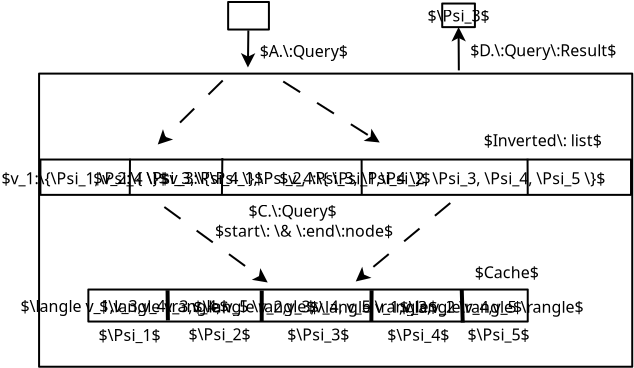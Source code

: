 <?xml version="1.0" encoding="UTF-8"?>
<dia:diagram xmlns:dia="http://www.lysator.liu.se/~alla/dia/">
  <dia:layer name="Background" visible="true" active="true">
    <dia:object type="Standard - Box" version="0" id="O0">
      <dia:attribute name="obj_pos">
        <dia:point val="11.617,11.705"/>
      </dia:attribute>
      <dia:attribute name="obj_bb">
        <dia:rectangle val="11.567,11.655;41.325,26.413"/>
      </dia:attribute>
      <dia:attribute name="elem_corner">
        <dia:point val="11.617,11.705"/>
      </dia:attribute>
      <dia:attribute name="elem_width">
        <dia:real val="29.658"/>
      </dia:attribute>
      <dia:attribute name="elem_height">
        <dia:real val="14.658"/>
      </dia:attribute>
      <dia:attribute name="show_background">
        <dia:boolean val="false"/>
      </dia:attribute>
      <dia:attribute name="corner_radius">
        <dia:real val="1.175e-38"/>
      </dia:attribute>
    </dia:object>
    <dia:object type="Standard - Box" version="0" id="O1">
      <dia:attribute name="obj_pos">
        <dia:point val="14.081,22.5"/>
      </dia:attribute>
      <dia:attribute name="obj_bb">
        <dia:rectangle val="14.031,22.45;36.1,24.152"/>
      </dia:attribute>
      <dia:attribute name="elem_corner">
        <dia:point val="14.081,22.5"/>
      </dia:attribute>
      <dia:attribute name="elem_width">
        <dia:real val="21.969"/>
      </dia:attribute>
      <dia:attribute name="elem_height">
        <dia:real val="1.602"/>
      </dia:attribute>
      <dia:attribute name="show_background">
        <dia:boolean val="false"/>
      </dia:attribute>
      <dia:attribute name="corner_radius">
        <dia:real val="1.175e-38"/>
      </dia:attribute>
    </dia:object>
    <dia:object type="Standard - Text" version="1" id="O2">
      <dia:attribute name="obj_pos">
        <dia:point val="20.087,23.325"/>
      </dia:attribute>
      <dia:attribute name="obj_bb">
        <dia:rectangle val="14.1,22.858;26.075,23.793"/>
      </dia:attribute>
      <dia:attribute name="text">
        <dia:composite type="text">
          <dia:attribute name="string">
            <dia:string>#$\langle v_3,v_4, v_5 \rangle$#</dia:string>
          </dia:attribute>
          <dia:attribute name="font">
            <dia:font family="sans" style="0" name="Helvetica"/>
          </dia:attribute>
          <dia:attribute name="height">
            <dia:real val="1"/>
          </dia:attribute>
          <dia:attribute name="pos">
            <dia:point val="20.087,23.602"/>
          </dia:attribute>
          <dia:attribute name="color">
            <dia:color val="#000000"/>
          </dia:attribute>
          <dia:attribute name="alignment">
            <dia:enum val="1"/>
          </dia:attribute>
        </dia:composite>
      </dia:attribute>
      <dia:attribute name="valign">
        <dia:enum val="2"/>
      </dia:attribute>
    </dia:object>
    <dia:object type="Standard - Box" version="0" id="O3">
      <dia:attribute name="obj_pos">
        <dia:point val="11.684,16"/>
      </dia:attribute>
      <dia:attribute name="obj_bb">
        <dia:rectangle val="11.634,15.95;41.265,17.817"/>
      </dia:attribute>
      <dia:attribute name="elem_corner">
        <dia:point val="11.684,16"/>
      </dia:attribute>
      <dia:attribute name="elem_width">
        <dia:real val="29.531"/>
      </dia:attribute>
      <dia:attribute name="elem_height">
        <dia:real val="1.767"/>
      </dia:attribute>
      <dia:attribute name="show_background">
        <dia:boolean val="false"/>
      </dia:attribute>
      <dia:attribute name="corner_radius">
        <dia:real val="1.175e-38"/>
      </dia:attribute>
    </dia:object>
    <dia:object type="Standard - Text" version="1" id="O4">
      <dia:attribute name="obj_pos">
        <dia:point val="15.887,23.312"/>
      </dia:attribute>
      <dia:attribute name="obj_bb">
        <dia:rectangle val="10.155,22.845;21.62,23.78"/>
      </dia:attribute>
      <dia:attribute name="text">
        <dia:composite type="text">
          <dia:attribute name="string">
            <dia:string>#$\langle v_1,v_3,v_4\rangle$#</dia:string>
          </dia:attribute>
          <dia:attribute name="font">
            <dia:font family="sans" style="0" name="Helvetica"/>
          </dia:attribute>
          <dia:attribute name="height">
            <dia:real val="1"/>
          </dia:attribute>
          <dia:attribute name="pos">
            <dia:point val="15.887,23.59"/>
          </dia:attribute>
          <dia:attribute name="color">
            <dia:color val="#000000"/>
          </dia:attribute>
          <dia:attribute name="alignment">
            <dia:enum val="1"/>
          </dia:attribute>
        </dia:composite>
      </dia:attribute>
      <dia:attribute name="valign">
        <dia:enum val="2"/>
      </dia:attribute>
    </dia:object>
    <dia:object type="Standard - Line" version="0" id="O5">
      <dia:attribute name="obj_pos">
        <dia:point val="18.042,22.538"/>
      </dia:attribute>
      <dia:attribute name="obj_bb">
        <dia:rectangle val="17.941,22.436;18.159,24.147"/>
      </dia:attribute>
      <dia:attribute name="conn_endpoints">
        <dia:point val="18.042,22.538"/>
        <dia:point val="18.058,24.046"/>
      </dia:attribute>
      <dia:attribute name="numcp">
        <dia:int val="1"/>
      </dia:attribute>
      <dia:attribute name="line_width">
        <dia:real val="0.2"/>
      </dia:attribute>
    </dia:object>
    <dia:object type="Standard - Line" version="0" id="O6">
      <dia:attribute name="obj_pos">
        <dia:point val="22.75,22.55"/>
      </dia:attribute>
      <dia:attribute name="obj_bb">
        <dia:rectangle val="22.648,22.45;22.85,24.209"/>
      </dia:attribute>
      <dia:attribute name="conn_endpoints">
        <dia:point val="22.75,22.55"/>
        <dia:point val="22.748,24.109"/>
      </dia:attribute>
      <dia:attribute name="numcp">
        <dia:int val="1"/>
      </dia:attribute>
      <dia:attribute name="line_width">
        <dia:real val="0.2"/>
      </dia:attribute>
    </dia:object>
    <dia:object type="Standard - Line" version="0" id="O7">
      <dia:attribute name="obj_pos">
        <dia:point val="28.242,22.538"/>
      </dia:attribute>
      <dia:attribute name="obj_bb">
        <dia:rectangle val="28.131,22.437;28.343,24.203"/>
      </dia:attribute>
      <dia:attribute name="conn_endpoints">
        <dia:point val="28.242,22.538"/>
        <dia:point val="28.231,24.103"/>
      </dia:attribute>
      <dia:attribute name="numcp">
        <dia:int val="1"/>
      </dia:attribute>
      <dia:attribute name="line_width">
        <dia:real val="0.2"/>
      </dia:attribute>
    </dia:object>
    <dia:object type="Standard - Line" version="0" id="O8">
      <dia:attribute name="obj_pos">
        <dia:point val="32.75,22.5"/>
      </dia:attribute>
      <dia:attribute name="obj_bb">
        <dia:rectangle val="32.647,22.397;32.903,24.256"/>
      </dia:attribute>
      <dia:attribute name="conn_endpoints">
        <dia:point val="32.75,22.5"/>
        <dia:point val="32.8,24.153"/>
      </dia:attribute>
      <dia:attribute name="numcp">
        <dia:int val="1"/>
      </dia:attribute>
      <dia:attribute name="line_width">
        <dia:real val="0.2"/>
      </dia:attribute>
    </dia:object>
    <dia:object type="Standard - Text" version="1" id="O9">
      <dia:attribute name="obj_pos">
        <dia:point val="16.134,24.76"/>
      </dia:attribute>
      <dia:attribute name="obj_bb">
        <dia:rectangle val="14.48,24.292;17.787,25.227"/>
      </dia:attribute>
      <dia:attribute name="text">
        <dia:composite type="text">
          <dia:attribute name="string">
            <dia:string>#$\Psi_1$#</dia:string>
          </dia:attribute>
          <dia:attribute name="font">
            <dia:font family="sans" style="0" name="Helvetica"/>
          </dia:attribute>
          <dia:attribute name="height">
            <dia:real val="1"/>
          </dia:attribute>
          <dia:attribute name="pos">
            <dia:point val="16.134,25.037"/>
          </dia:attribute>
          <dia:attribute name="color">
            <dia:color val="#000000"/>
          </dia:attribute>
          <dia:attribute name="alignment">
            <dia:enum val="1"/>
          </dia:attribute>
        </dia:composite>
      </dia:attribute>
      <dia:attribute name="valign">
        <dia:enum val="2"/>
      </dia:attribute>
    </dia:object>
    <dia:object type="Standard - Line" version="0" id="O10">
      <dia:attribute name="obj_pos">
        <dia:point val="16.163,15.963"/>
      </dia:attribute>
      <dia:attribute name="obj_bb">
        <dia:rectangle val="16.1,15.912;16.213,17.775"/>
      </dia:attribute>
      <dia:attribute name="conn_endpoints">
        <dia:point val="16.163,15.963"/>
        <dia:point val="16.151,17.725"/>
      </dia:attribute>
      <dia:attribute name="numcp">
        <dia:int val="1"/>
      </dia:attribute>
    </dia:object>
    <dia:object type="Standard - Line" version="0" id="O11">
      <dia:attribute name="obj_pos">
        <dia:point val="20.781,15.931"/>
      </dia:attribute>
      <dia:attribute name="obj_bb">
        <dia:rectangle val="20.708,15.881;20.831,17.813"/>
      </dia:attribute>
      <dia:attribute name="conn_endpoints">
        <dia:point val="20.781,15.931"/>
        <dia:point val="20.759,17.762"/>
      </dia:attribute>
      <dia:attribute name="numcp">
        <dia:int val="1"/>
      </dia:attribute>
    </dia:object>
    <dia:object type="Standard - Line" version="0" id="O12">
      <dia:attribute name="obj_pos">
        <dia:point val="27.744,16.006"/>
      </dia:attribute>
      <dia:attribute name="obj_bb">
        <dia:rectangle val="27.694,15.956;27.8,17.775"/>
      </dia:attribute>
      <dia:attribute name="conn_endpoints">
        <dia:point val="27.744,16.006"/>
        <dia:point val="27.75,17.725"/>
      </dia:attribute>
      <dia:attribute name="numcp">
        <dia:int val="1"/>
      </dia:attribute>
    </dia:object>
    <dia:object type="Standard - Line" version="0" id="O13">
      <dia:attribute name="obj_pos">
        <dia:point val="36.041,15.962"/>
      </dia:attribute>
      <dia:attribute name="obj_bb">
        <dia:rectangle val="35.991,15.911;36.1,17.825"/>
      </dia:attribute>
      <dia:attribute name="conn_endpoints">
        <dia:point val="36.041,15.962"/>
        <dia:point val="36.05,17.775"/>
      </dia:attribute>
      <dia:attribute name="numcp">
        <dia:int val="1"/>
      </dia:attribute>
    </dia:object>
    <dia:object type="Standard - Text" version="1" id="O14">
      <dia:attribute name="obj_pos">
        <dia:point val="13.887,16.925"/>
      </dia:attribute>
      <dia:attribute name="obj_bb">
        <dia:rectangle val="9.229,16.457;18.546,17.392"/>
      </dia:attribute>
      <dia:attribute name="text">
        <dia:composite type="text">
          <dia:attribute name="string">
            <dia:string>#$v_1:\{\Psi_1,\Psi_4 \}$#</dia:string>
          </dia:attribute>
          <dia:attribute name="font">
            <dia:font family="sans" style="0" name="Helvetica"/>
          </dia:attribute>
          <dia:attribute name="height">
            <dia:real val="1"/>
          </dia:attribute>
          <dia:attribute name="pos">
            <dia:point val="13.887,17.203"/>
          </dia:attribute>
          <dia:attribute name="color">
            <dia:color val="#000000"/>
          </dia:attribute>
          <dia:attribute name="alignment">
            <dia:enum val="1"/>
          </dia:attribute>
        </dia:composite>
      </dia:attribute>
      <dia:attribute name="valign">
        <dia:enum val="2"/>
      </dia:attribute>
    </dia:object>
    <dia:object type="Standard - Line" version="0" id="O15">
      <dia:attribute name="obj_pos">
        <dia:point val="23.824,12.1"/>
      </dia:attribute>
      <dia:attribute name="obj_bb">
        <dia:rectangle val="23.755,12.031;28.744,15.219"/>
      </dia:attribute>
      <dia:attribute name="conn_endpoints">
        <dia:point val="23.824,12.1"/>
        <dia:point val="28.65,15.15"/>
      </dia:attribute>
      <dia:attribute name="numcp">
        <dia:int val="1"/>
      </dia:attribute>
      <dia:attribute name="line_style">
        <dia:enum val="1"/>
      </dia:attribute>
      <dia:attribute name="end_arrow">
        <dia:enum val="22"/>
      </dia:attribute>
      <dia:attribute name="end_arrow_length">
        <dia:real val="0.5"/>
      </dia:attribute>
      <dia:attribute name="end_arrow_width">
        <dia:real val="0.5"/>
      </dia:attribute>
    </dia:object>
    <dia:object type="Standard - Line" version="0" id="O16">
      <dia:attribute name="obj_pos">
        <dia:point val="32.178,18.175"/>
      </dia:attribute>
      <dia:attribute name="obj_bb">
        <dia:rectangle val="27.363,18.105;32.248,22.171"/>
      </dia:attribute>
      <dia:attribute name="conn_endpoints">
        <dia:point val="32.178,18.175"/>
        <dia:point val="27.449,22.1"/>
      </dia:attribute>
      <dia:attribute name="numcp">
        <dia:int val="1"/>
      </dia:attribute>
      <dia:attribute name="line_style">
        <dia:enum val="1"/>
      </dia:attribute>
      <dia:attribute name="end_arrow">
        <dia:enum val="22"/>
      </dia:attribute>
      <dia:attribute name="end_arrow_length">
        <dia:real val="0.5"/>
      </dia:attribute>
      <dia:attribute name="end_arrow_width">
        <dia:real val="0.5"/>
      </dia:attribute>
    </dia:object>
    <dia:object type="Standard - Line" version="0" id="O17">
      <dia:attribute name="obj_pos">
        <dia:point val="17.88,18.375"/>
      </dia:attribute>
      <dia:attribute name="obj_bb">
        <dia:rectangle val="17.81,18.305;23.139,22.22"/>
      </dia:attribute>
      <dia:attribute name="conn_endpoints">
        <dia:point val="17.88,18.375"/>
        <dia:point val="23.049,22.15"/>
      </dia:attribute>
      <dia:attribute name="numcp">
        <dia:int val="1"/>
      </dia:attribute>
      <dia:attribute name="line_style">
        <dia:enum val="1"/>
      </dia:attribute>
      <dia:attribute name="end_arrow">
        <dia:enum val="22"/>
      </dia:attribute>
      <dia:attribute name="end_arrow_length">
        <dia:real val="0.5"/>
      </dia:attribute>
      <dia:attribute name="end_arrow_width">
        <dia:real val="0.5"/>
      </dia:attribute>
    </dia:object>
    <dia:object type="Standard - Text" version="1" id="O18">
      <dia:attribute name="obj_pos">
        <dia:point val="33.178,10.838"/>
      </dia:attribute>
      <dia:attribute name="obj_bb">
        <dia:rectangle val="33.178,10.094;41.053,11.028"/>
      </dia:attribute>
      <dia:attribute name="text">
        <dia:composite type="text">
          <dia:attribute name="string">
            <dia:string>#$D.\:Query\:Result$#</dia:string>
          </dia:attribute>
          <dia:attribute name="font">
            <dia:font family="sans" style="0" name="Helvetica"/>
          </dia:attribute>
          <dia:attribute name="height">
            <dia:real val="1"/>
          </dia:attribute>
          <dia:attribute name="pos">
            <dia:point val="33.178,10.838"/>
          </dia:attribute>
          <dia:attribute name="color">
            <dia:color val="#000000"/>
          </dia:attribute>
          <dia:attribute name="alignment">
            <dia:enum val="0"/>
          </dia:attribute>
        </dia:composite>
      </dia:attribute>
      <dia:attribute name="valign">
        <dia:enum val="3"/>
      </dia:attribute>
    </dia:object>
    <dia:object type="Standard - Box" version="0" id="O19">
      <dia:attribute name="obj_pos">
        <dia:point val="31.774,8.2"/>
      </dia:attribute>
      <dia:attribute name="obj_bb">
        <dia:rectangle val="31.724,8.15;33.459,9.43"/>
      </dia:attribute>
      <dia:attribute name="elem_corner">
        <dia:point val="31.774,8.2"/>
      </dia:attribute>
      <dia:attribute name="elem_width">
        <dia:real val="1.635"/>
      </dia:attribute>
      <dia:attribute name="elem_height">
        <dia:real val="1.18"/>
      </dia:attribute>
      <dia:attribute name="show_background">
        <dia:boolean val="false"/>
      </dia:attribute>
      <dia:attribute name="corner_radius">
        <dia:real val="1.175e-38"/>
      </dia:attribute>
    </dia:object>
    <dia:object type="Standard - Text" version="1" id="O20">
      <dia:attribute name="obj_pos">
        <dia:point val="32.592,8.79"/>
      </dia:attribute>
      <dia:attribute name="obj_bb">
        <dia:rectangle val="30.938,8.322;34.246,9.257"/>
      </dia:attribute>
      <dia:attribute name="text">
        <dia:composite type="text">
          <dia:attribute name="string">
            <dia:string>#$\Psi_3$#</dia:string>
          </dia:attribute>
          <dia:attribute name="font">
            <dia:font family="sans" style="0" name="Helvetica"/>
          </dia:attribute>
          <dia:attribute name="height">
            <dia:real val="1"/>
          </dia:attribute>
          <dia:attribute name="pos">
            <dia:point val="32.592,9.067"/>
          </dia:attribute>
          <dia:attribute name="color">
            <dia:color val="#000000"/>
          </dia:attribute>
          <dia:attribute name="alignment">
            <dia:enum val="1"/>
          </dia:attribute>
        </dia:composite>
      </dia:attribute>
      <dia:attribute name="valign">
        <dia:enum val="2"/>
      </dia:attribute>
      <dia:connections>
        <dia:connection handle="0" to="O19" connection="8"/>
      </dia:connections>
    </dia:object>
    <dia:object type="Standard - Line" version="0" id="O21">
      <dia:attribute name="obj_pos">
        <dia:point val="32.592,9.38"/>
      </dia:attribute>
      <dia:attribute name="obj_bb">
        <dia:rectangle val="32.234,9.329;32.958,11.595"/>
      </dia:attribute>
      <dia:attribute name="conn_endpoints">
        <dia:point val="32.592,9.38"/>
        <dia:point val="32.605,11.545"/>
      </dia:attribute>
      <dia:attribute name="numcp">
        <dia:int val="1"/>
      </dia:attribute>
      <dia:attribute name="start_arrow">
        <dia:enum val="22"/>
      </dia:attribute>
      <dia:attribute name="start_arrow_length">
        <dia:real val="0.5"/>
      </dia:attribute>
      <dia:attribute name="start_arrow_width">
        <dia:real val="0.5"/>
      </dia:attribute>
      <dia:connections>
        <dia:connection handle="0" to="O19" connection="6"/>
      </dia:connections>
    </dia:object>
    <dia:object type="Standard - Text" version="1" id="O22">
      <dia:attribute name="obj_pos">
        <dia:point val="18.577,16.913"/>
      </dia:attribute>
      <dia:attribute name="obj_bb">
        <dia:rectangle val="13.791,16.445;23.364,17.38"/>
      </dia:attribute>
      <dia:attribute name="text">
        <dia:composite type="text">
          <dia:attribute name="string">
            <dia:string>#$v_2:\{ \Psi_3,\Psi_4 \}$#</dia:string>
          </dia:attribute>
          <dia:attribute name="font">
            <dia:font family="sans" style="0" name="Helvetica"/>
          </dia:attribute>
          <dia:attribute name="height">
            <dia:real val="1"/>
          </dia:attribute>
          <dia:attribute name="pos">
            <dia:point val="18.577,17.19"/>
          </dia:attribute>
          <dia:attribute name="color">
            <dia:color val="#000000"/>
          </dia:attribute>
          <dia:attribute name="alignment">
            <dia:enum val="1"/>
          </dia:attribute>
        </dia:composite>
      </dia:attribute>
      <dia:attribute name="valign">
        <dia:enum val="2"/>
      </dia:attribute>
    </dia:object>
    <dia:object type="Standard - Text" version="1" id="O23">
      <dia:attribute name="obj_pos">
        <dia:point val="24.44,16.913"/>
      </dia:attribute>
      <dia:attribute name="obj_bb">
        <dia:rectangle val="16.984,16.445;31.896,17.38"/>
      </dia:attribute>
      <dia:attribute name="text">
        <dia:composite type="text">
          <dia:attribute name="string">
            <dia:string>#$v_3:\{\Psi_1,\Psi_2, \Psi_3, \Psi_4 \}$#</dia:string>
          </dia:attribute>
          <dia:attribute name="font">
            <dia:font family="sans" style="0" name="Helvetica"/>
          </dia:attribute>
          <dia:attribute name="height">
            <dia:real val="1"/>
          </dia:attribute>
          <dia:attribute name="pos">
            <dia:point val="24.44,17.19"/>
          </dia:attribute>
          <dia:attribute name="color">
            <dia:color val="#000000"/>
          </dia:attribute>
          <dia:attribute name="alignment">
            <dia:enum val="1"/>
          </dia:attribute>
        </dia:composite>
      </dia:attribute>
      <dia:attribute name="valign">
        <dia:enum val="2"/>
      </dia:attribute>
    </dia:object>
    <dia:object type="Standard - Text" version="1" id="O24">
      <dia:attribute name="obj_pos">
        <dia:point val="31.77,16.931"/>
      </dia:attribute>
      <dia:attribute name="obj_bb">
        <dia:rectangle val="22.787,16.464;40.752,17.399"/>
      </dia:attribute>
      <dia:attribute name="text">
        <dia:composite type="text">
          <dia:attribute name="string">
            <dia:string>#$v_4:\{ \Psi_1,\Psi_2, \Psi_3, \Psi_4, \Psi_5 \}$#</dia:string>
          </dia:attribute>
          <dia:attribute name="font">
            <dia:font family="sans" style="0" name="Helvetica"/>
          </dia:attribute>
          <dia:attribute name="height">
            <dia:real val="1"/>
          </dia:attribute>
          <dia:attribute name="pos">
            <dia:point val="31.77,17.209"/>
          </dia:attribute>
          <dia:attribute name="color">
            <dia:color val="#000000"/>
          </dia:attribute>
          <dia:attribute name="alignment">
            <dia:enum val="1"/>
          </dia:attribute>
        </dia:composite>
      </dia:attribute>
      <dia:attribute name="valign">
        <dia:enum val="2"/>
      </dia:attribute>
    </dia:object>
    <dia:object type="Standard - Line" version="0" id="O25">
      <dia:attribute name="obj_pos">
        <dia:point val="20.799,12.05"/>
      </dia:attribute>
      <dia:attribute name="obj_bb">
        <dia:rectangle val="17.47,11.979;20.87,15.329"/>
      </dia:attribute>
      <dia:attribute name="conn_endpoints">
        <dia:point val="20.799,12.05"/>
        <dia:point val="17.55,15.25"/>
      </dia:attribute>
      <dia:attribute name="numcp">
        <dia:int val="1"/>
      </dia:attribute>
      <dia:attribute name="line_style">
        <dia:enum val="1"/>
      </dia:attribute>
      <dia:attribute name="end_arrow">
        <dia:enum val="22"/>
      </dia:attribute>
      <dia:attribute name="end_arrow_length">
        <dia:real val="0.5"/>
      </dia:attribute>
      <dia:attribute name="end_arrow_width">
        <dia:real val="0.5"/>
      </dia:attribute>
    </dia:object>
    <dia:object type="Standard - Text" version="1" id="O26">
      <dia:attribute name="obj_pos">
        <dia:point val="30.463,23.356"/>
      </dia:attribute>
      <dia:attribute name="obj_bb">
        <dia:rectangle val="24.604,22.889;36.324,23.824"/>
      </dia:attribute>
      <dia:attribute name="text">
        <dia:composite type="text">
          <dia:attribute name="string">
            <dia:string>#$\langle v_1,v_3,v_2 \rangle$#</dia:string>
          </dia:attribute>
          <dia:attribute name="font">
            <dia:font family="sans" style="0" name="Helvetica"/>
          </dia:attribute>
          <dia:attribute name="height">
            <dia:real val="1"/>
          </dia:attribute>
          <dia:attribute name="pos">
            <dia:point val="30.463,23.634"/>
          </dia:attribute>
          <dia:attribute name="color">
            <dia:color val="#000000"/>
          </dia:attribute>
          <dia:attribute name="alignment">
            <dia:enum val="1"/>
          </dia:attribute>
        </dia:composite>
      </dia:attribute>
      <dia:attribute name="valign">
        <dia:enum val="2"/>
      </dia:attribute>
    </dia:object>
    <dia:object type="Standard - Text" version="1" id="O27">
      <dia:attribute name="obj_pos">
        <dia:point val="25.437,23.337"/>
      </dia:attribute>
      <dia:attribute name="obj_bb">
        <dia:rectangle val="18.631,22.87;32.243,23.805"/>
      </dia:attribute>
      <dia:attribute name="text">
        <dia:composite type="text">
          <dia:attribute name="string">
            <dia:string>#$\langle v_2,v_3,v_4, v_5 \rangle$#</dia:string>
          </dia:attribute>
          <dia:attribute name="font">
            <dia:font family="sans" style="0" name="Helvetica"/>
          </dia:attribute>
          <dia:attribute name="height">
            <dia:real val="1"/>
          </dia:attribute>
          <dia:attribute name="pos">
            <dia:point val="25.437,23.615"/>
          </dia:attribute>
          <dia:attribute name="color">
            <dia:color val="#000000"/>
          </dia:attribute>
          <dia:attribute name="alignment">
            <dia:enum val="1"/>
          </dia:attribute>
        </dia:composite>
      </dia:attribute>
      <dia:attribute name="valign">
        <dia:enum val="2"/>
      </dia:attribute>
    </dia:object>
    <dia:object type="Standard - Text" version="1" id="O28">
      <dia:attribute name="obj_pos">
        <dia:point val="34.239,23.356"/>
      </dia:attribute>
      <dia:attribute name="obj_bb">
        <dia:rectangle val="29.197,22.889;39.28,23.824"/>
      </dia:attribute>
      <dia:attribute name="text">
        <dia:composite type="text">
          <dia:attribute name="string">
            <dia:string>#$\langle v_4,v_5 \rangle$#</dia:string>
          </dia:attribute>
          <dia:attribute name="font">
            <dia:font family="sans" style="0" name="Helvetica"/>
          </dia:attribute>
          <dia:attribute name="height">
            <dia:real val="1"/>
          </dia:attribute>
          <dia:attribute name="pos">
            <dia:point val="34.239,23.634"/>
          </dia:attribute>
          <dia:attribute name="color">
            <dia:color val="#000000"/>
          </dia:attribute>
          <dia:attribute name="alignment">
            <dia:enum val="1"/>
          </dia:attribute>
        </dia:composite>
      </dia:attribute>
      <dia:attribute name="valign">
        <dia:enum val="2"/>
      </dia:attribute>
    </dia:object>
    <dia:object type="Standard - Text" version="1" id="O29">
      <dia:attribute name="obj_pos">
        <dia:point val="20.635,24.731"/>
      </dia:attribute>
      <dia:attribute name="obj_bb">
        <dia:rectangle val="18.981,24.264;22.288,25.199"/>
      </dia:attribute>
      <dia:attribute name="text">
        <dia:composite type="text">
          <dia:attribute name="string">
            <dia:string>#$\Psi_2$#</dia:string>
          </dia:attribute>
          <dia:attribute name="font">
            <dia:font family="sans" style="0" name="Helvetica"/>
          </dia:attribute>
          <dia:attribute name="height">
            <dia:real val="1"/>
          </dia:attribute>
          <dia:attribute name="pos">
            <dia:point val="20.635,25.009"/>
          </dia:attribute>
          <dia:attribute name="color">
            <dia:color val="#000000"/>
          </dia:attribute>
          <dia:attribute name="alignment">
            <dia:enum val="1"/>
          </dia:attribute>
        </dia:composite>
      </dia:attribute>
      <dia:attribute name="valign">
        <dia:enum val="2"/>
      </dia:attribute>
    </dia:object>
    <dia:object type="Standard - Text" version="1" id="O30">
      <dia:attribute name="obj_pos">
        <dia:point val="30.573,24.756"/>
      </dia:attribute>
      <dia:attribute name="obj_bb">
        <dia:rectangle val="28.92,24.289;32.227,25.224"/>
      </dia:attribute>
      <dia:attribute name="text">
        <dia:composite type="text">
          <dia:attribute name="string">
            <dia:string>#$\Psi_4$#</dia:string>
          </dia:attribute>
          <dia:attribute name="font">
            <dia:font family="sans" style="0" name="Helvetica"/>
          </dia:attribute>
          <dia:attribute name="height">
            <dia:real val="1"/>
          </dia:attribute>
          <dia:attribute name="pos">
            <dia:point val="30.573,25.034"/>
          </dia:attribute>
          <dia:attribute name="color">
            <dia:color val="#000000"/>
          </dia:attribute>
          <dia:attribute name="alignment">
            <dia:enum val="1"/>
          </dia:attribute>
        </dia:composite>
      </dia:attribute>
      <dia:attribute name="valign">
        <dia:enum val="2"/>
      </dia:attribute>
    </dia:object>
    <dia:object type="Standard - Text" version="1" id="O31">
      <dia:attribute name="obj_pos">
        <dia:point val="25.574,24.736"/>
      </dia:attribute>
      <dia:attribute name="obj_bb">
        <dia:rectangle val="23.92,24.269;27.227,25.204"/>
      </dia:attribute>
      <dia:attribute name="text">
        <dia:composite type="text">
          <dia:attribute name="string">
            <dia:string>#$\Psi_3$#</dia:string>
          </dia:attribute>
          <dia:attribute name="font">
            <dia:font family="sans" style="0" name="Helvetica"/>
          </dia:attribute>
          <dia:attribute name="height">
            <dia:real val="1"/>
          </dia:attribute>
          <dia:attribute name="pos">
            <dia:point val="25.574,25.014"/>
          </dia:attribute>
          <dia:attribute name="color">
            <dia:color val="#000000"/>
          </dia:attribute>
          <dia:attribute name="alignment">
            <dia:enum val="1"/>
          </dia:attribute>
        </dia:composite>
      </dia:attribute>
      <dia:attribute name="valign">
        <dia:enum val="2"/>
      </dia:attribute>
    </dia:object>
    <dia:object type="Standard - Text" version="1" id="O32">
      <dia:attribute name="obj_pos">
        <dia:point val="34.586,24.744"/>
      </dia:attribute>
      <dia:attribute name="obj_bb">
        <dia:rectangle val="32.932,24.276;36.239,25.211"/>
      </dia:attribute>
      <dia:attribute name="text">
        <dia:composite type="text">
          <dia:attribute name="string">
            <dia:string>#$\Psi_5$#</dia:string>
          </dia:attribute>
          <dia:attribute name="font">
            <dia:font family="sans" style="0" name="Helvetica"/>
          </dia:attribute>
          <dia:attribute name="height">
            <dia:real val="1"/>
          </dia:attribute>
          <dia:attribute name="pos">
            <dia:point val="34.586,25.021"/>
          </dia:attribute>
          <dia:attribute name="color">
            <dia:color val="#000000"/>
          </dia:attribute>
          <dia:attribute name="alignment">
            <dia:enum val="1"/>
          </dia:attribute>
        </dia:composite>
      </dia:attribute>
      <dia:attribute name="valign">
        <dia:enum val="2"/>
      </dia:attribute>
    </dia:object>
    <dia:object type="Standard - Text" version="1" id="O33">
      <dia:attribute name="obj_pos">
        <dia:point val="22.085,18.867"/>
      </dia:attribute>
      <dia:attribute name="obj_bb">
        <dia:rectangle val="22.085,18.122;26.89,19.058"/>
      </dia:attribute>
      <dia:attribute name="text">
        <dia:composite type="text">
          <dia:attribute name="string">
            <dia:string>#$C.\:Query$#</dia:string>
          </dia:attribute>
          <dia:attribute name="font">
            <dia:font family="sans" style="0" name="Helvetica"/>
          </dia:attribute>
          <dia:attribute name="height">
            <dia:real val="1"/>
          </dia:attribute>
          <dia:attribute name="pos">
            <dia:point val="22.085,18.867"/>
          </dia:attribute>
          <dia:attribute name="color">
            <dia:color val="#000000"/>
          </dia:attribute>
          <dia:attribute name="alignment">
            <dia:enum val="0"/>
          </dia:attribute>
        </dia:composite>
      </dia:attribute>
      <dia:attribute name="valign">
        <dia:enum val="3"/>
      </dia:attribute>
    </dia:object>
    <dia:object type="Standard - Text" version="1" id="O34">
      <dia:attribute name="obj_pos">
        <dia:point val="20.41,19.867"/>
      </dia:attribute>
      <dia:attribute name="obj_bb">
        <dia:rectangle val="20.41,19.122;29.823,20.058"/>
      </dia:attribute>
      <dia:attribute name="text">
        <dia:composite type="text">
          <dia:attribute name="string">
            <dia:string>#$start\: \&amp; \:end\:node$#</dia:string>
          </dia:attribute>
          <dia:attribute name="font">
            <dia:font family="sans" style="0" name="Helvetica"/>
          </dia:attribute>
          <dia:attribute name="height">
            <dia:real val="1"/>
          </dia:attribute>
          <dia:attribute name="pos">
            <dia:point val="20.41,19.867"/>
          </dia:attribute>
          <dia:attribute name="color">
            <dia:color val="#000000"/>
          </dia:attribute>
          <dia:attribute name="alignment">
            <dia:enum val="0"/>
          </dia:attribute>
        </dia:composite>
      </dia:attribute>
      <dia:attribute name="valign">
        <dia:enum val="3"/>
      </dia:attribute>
    </dia:object>
    <dia:object type="Standard - Text" version="1" id="O35">
      <dia:attribute name="obj_pos">
        <dia:point val="22.648,10.871"/>
      </dia:attribute>
      <dia:attribute name="obj_bb">
        <dia:rectangle val="22.648,10.126;27.428,11.061"/>
      </dia:attribute>
      <dia:attribute name="text">
        <dia:composite type="text">
          <dia:attribute name="string">
            <dia:string>#$A.\:Query$#</dia:string>
          </dia:attribute>
          <dia:attribute name="font">
            <dia:font family="sans" style="0" name="Helvetica"/>
          </dia:attribute>
          <dia:attribute name="height">
            <dia:real val="1"/>
          </dia:attribute>
          <dia:attribute name="pos">
            <dia:point val="22.648,10.871"/>
          </dia:attribute>
          <dia:attribute name="color">
            <dia:color val="#000000"/>
          </dia:attribute>
          <dia:attribute name="alignment">
            <dia:enum val="0"/>
          </dia:attribute>
        </dia:composite>
      </dia:attribute>
      <dia:attribute name="valign">
        <dia:enum val="3"/>
      </dia:attribute>
    </dia:object>
    <dia:object type="Standard - Box" version="0" id="O36">
      <dia:attribute name="obj_pos">
        <dia:point val="21.07,8.125"/>
      </dia:attribute>
      <dia:attribute name="obj_bb">
        <dia:rectangle val="21.02,8.075;23.159,9.55"/>
      </dia:attribute>
      <dia:attribute name="elem_corner">
        <dia:point val="21.07,8.125"/>
      </dia:attribute>
      <dia:attribute name="elem_width">
        <dia:real val="2.039"/>
      </dia:attribute>
      <dia:attribute name="elem_height">
        <dia:real val="1.375"/>
      </dia:attribute>
      <dia:attribute name="show_background">
        <dia:boolean val="false"/>
      </dia:attribute>
      <dia:attribute name="corner_radius">
        <dia:real val="1.175e-38"/>
      </dia:attribute>
    </dia:object>
    <dia:object type="Standard - Line" version="0" id="O37">
      <dia:attribute name="obj_pos">
        <dia:point val="22.081,9.545"/>
      </dia:attribute>
      <dia:attribute name="obj_bb">
        <dia:rectangle val="21.704,9.495;22.428,11.512"/>
      </dia:attribute>
      <dia:attribute name="conn_endpoints">
        <dia:point val="22.081,9.545"/>
        <dia:point val="22.059,11.4"/>
      </dia:attribute>
      <dia:attribute name="numcp">
        <dia:int val="1"/>
      </dia:attribute>
      <dia:attribute name="end_arrow">
        <dia:enum val="22"/>
      </dia:attribute>
      <dia:attribute name="end_arrow_length">
        <dia:real val="0.5"/>
      </dia:attribute>
      <dia:attribute name="end_arrow_width">
        <dia:real val="0.5"/>
      </dia:attribute>
      <dia:connections>
        <dia:connection handle="0" to="O36" connection="8"/>
      </dia:connections>
    </dia:object>
    <dia:object type="Standard - Text" version="1" id="O38">
      <dia:attribute name="obj_pos">
        <dia:point val="33.4,21.933"/>
      </dia:attribute>
      <dia:attribute name="obj_bb">
        <dia:rectangle val="33.4,21.188;36.907,22.122"/>
      </dia:attribute>
      <dia:attribute name="text">
        <dia:composite type="text">
          <dia:attribute name="string">
            <dia:string>#$Cache$#</dia:string>
          </dia:attribute>
          <dia:attribute name="font">
            <dia:font family="sans" style="0" name="Helvetica"/>
          </dia:attribute>
          <dia:attribute name="height">
            <dia:real val="1"/>
          </dia:attribute>
          <dia:attribute name="pos">
            <dia:point val="33.4,21.933"/>
          </dia:attribute>
          <dia:attribute name="color">
            <dia:color val="#000000"/>
          </dia:attribute>
          <dia:attribute name="alignment">
            <dia:enum val="0"/>
          </dia:attribute>
        </dia:composite>
      </dia:attribute>
      <dia:attribute name="valign">
        <dia:enum val="3"/>
      </dia:attribute>
    </dia:object>
    <dia:object type="Standard - Text" version="1" id="O39">
      <dia:attribute name="obj_pos">
        <dia:point val="33.85,15.338"/>
      </dia:attribute>
      <dia:attribute name="obj_bb">
        <dia:rectangle val="33.85,14.592;40.19,15.527"/>
      </dia:attribute>
      <dia:attribute name="text">
        <dia:composite type="text">
          <dia:attribute name="string">
            <dia:string>#$Inverted\: list$#</dia:string>
          </dia:attribute>
          <dia:attribute name="font">
            <dia:font family="sans" style="0" name="Helvetica"/>
          </dia:attribute>
          <dia:attribute name="height">
            <dia:real val="1"/>
          </dia:attribute>
          <dia:attribute name="pos">
            <dia:point val="33.85,15.338"/>
          </dia:attribute>
          <dia:attribute name="color">
            <dia:color val="#000000"/>
          </dia:attribute>
          <dia:attribute name="alignment">
            <dia:enum val="0"/>
          </dia:attribute>
        </dia:composite>
      </dia:attribute>
      <dia:attribute name="valign">
        <dia:enum val="3"/>
      </dia:attribute>
    </dia:object>
  </dia:layer>
</dia:diagram>
